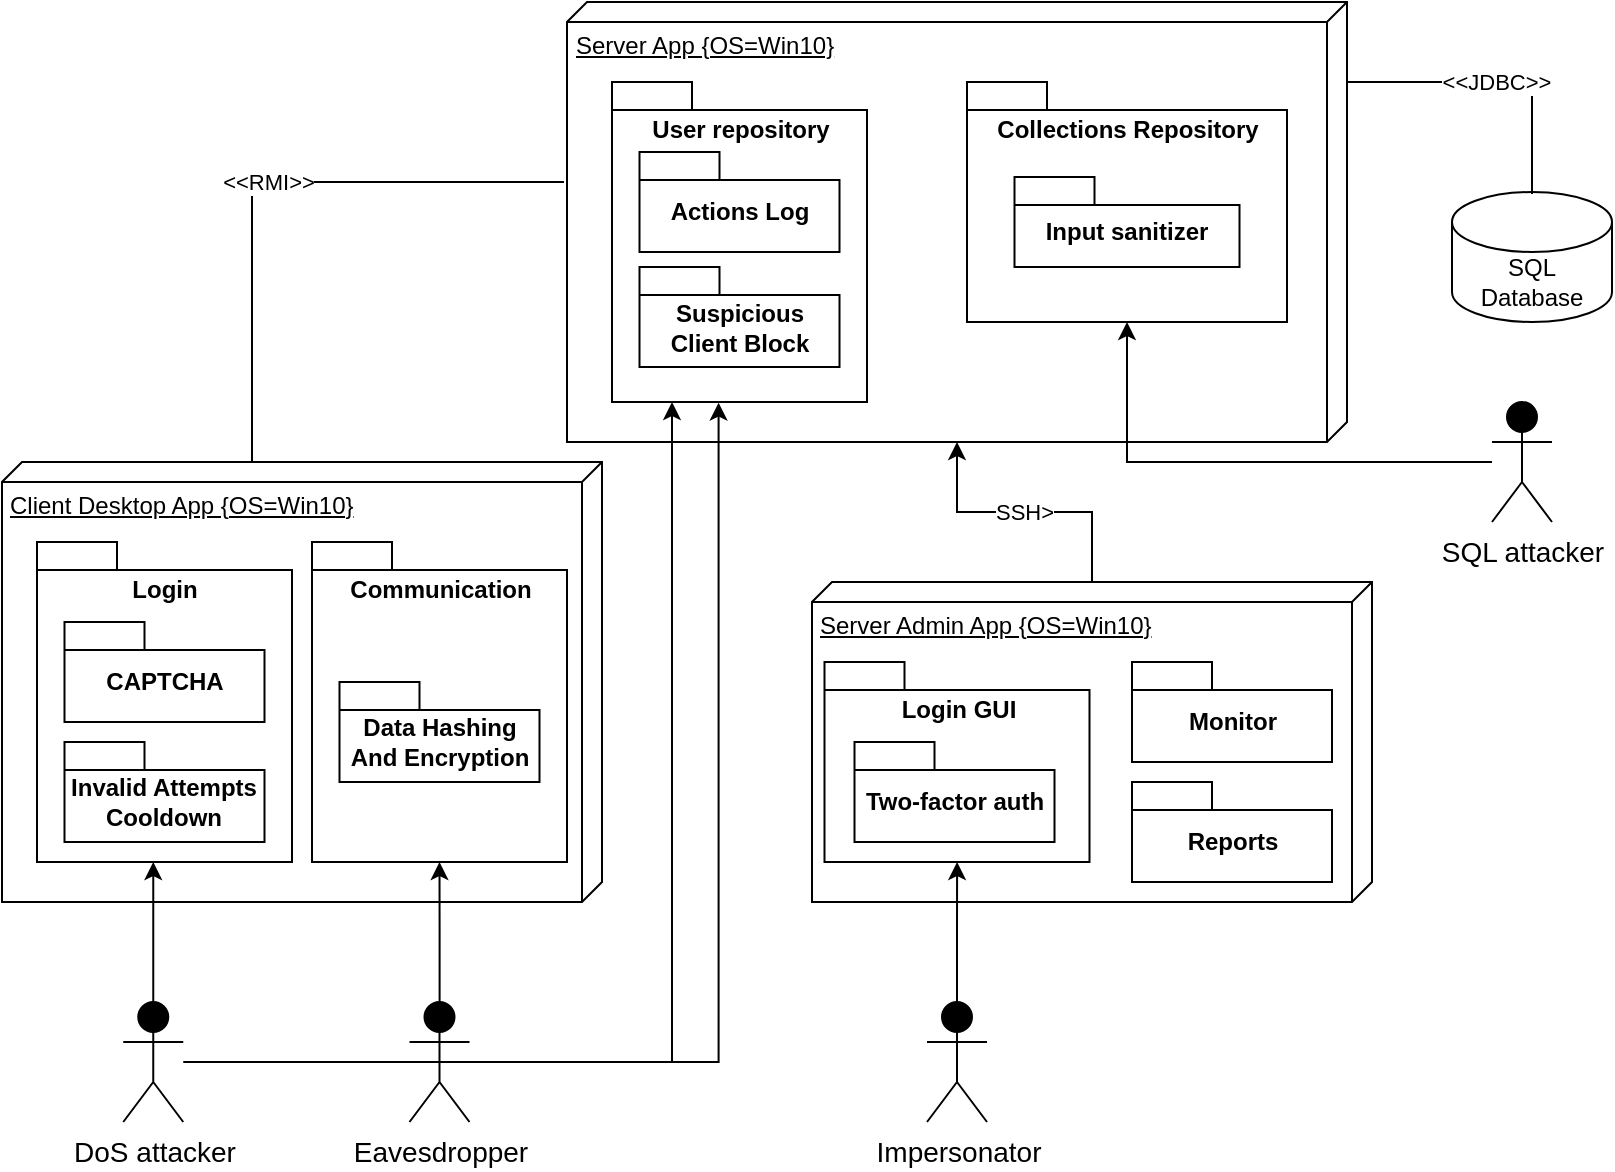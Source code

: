 <mxfile version="16.2.3" type="google" pages="3"><diagram id="DJmS7hHP5b0if_bFDD1H" name="Misuse Deployment Diagram"><mxGraphModel dx="1422" dy="766" grid="1" gridSize="10" guides="1" tooltips="1" connect="1" arrows="1" fold="1" page="1" pageScale="1" pageWidth="850" pageHeight="1100" math="0" shadow="0"><root><mxCell id="0"/><mxCell id="1" parent="0"/><mxCell id="yTUlXdcL4rBMIQPvums7-6" value="&amp;lt;&amp;lt;RMI&amp;gt;&amp;gt;" style="edgeStyle=orthogonalEdgeStyle;rounded=0;orthogonalLoop=1;jettySize=auto;html=1;endArrow=none;endFill=0;" parent="1" source="yTUlXdcL4rBMIQPvums7-1" edge="1"><mxGeometry relative="1" as="geometry"><mxPoint x="296" y="120" as="targetPoint"/><Array as="points"><mxPoint x="140" y="120"/></Array></mxGeometry></mxCell><mxCell id="yTUlXdcL4rBMIQPvums7-1" value="Client Desktop App {OS=Win10}" style="verticalAlign=top;align=left;spacingTop=8;spacingLeft=2;spacingRight=12;shape=cube;size=10;direction=south;fontStyle=4;html=1;" parent="1" vertex="1"><mxGeometry x="15" y="260" width="300" height="220" as="geometry"/></mxCell><mxCell id="yTUlXdcL4rBMIQPvums7-2" value="Server App {OS=Win10}" style="verticalAlign=top;align=left;spacingTop=8;spacingLeft=2;spacingRight=12;shape=cube;size=10;direction=south;fontStyle=4;html=1;" parent="1" vertex="1"><mxGeometry x="297.5" y="30" width="390" height="220" as="geometry"/></mxCell><mxCell id="d58XNbXHERKM7dDzkze1-11" style="edgeStyle=orthogonalEdgeStyle;rounded=0;orthogonalLoop=1;jettySize=auto;html=1;" parent="1" source="yTUlXdcL4rBMIQPvums7-9" target="yTUlXdcL4rBMIQPvums7-26" edge="1"><mxGeometry relative="1" as="geometry"/></mxCell><mxCell id="yTUlXdcL4rBMIQPvums7-9" value="SQL attacker" style="shape=umlActor;verticalLabelPosition=bottom;verticalAlign=top;html=1;fontSize=14;strokeColor=default;fillColor=#000000;" parent="1" vertex="1"><mxGeometry x="760" y="230" width="30" height="60" as="geometry"/></mxCell><mxCell id="d58XNbXHERKM7dDzkze1-14" style="edgeStyle=orthogonalEdgeStyle;rounded=0;orthogonalLoop=1;jettySize=auto;html=1;" parent="1" source="yTUlXdcL4rBMIQPvums7-10" target="yTUlXdcL4rBMIQPvums7-11" edge="1"><mxGeometry relative="1" as="geometry"><Array as="points"><mxPoint x="91" y="460"/><mxPoint x="91" y="460"/></Array></mxGeometry></mxCell><mxCell id="d58XNbXHERKM7dDzkze1-22" style="edgeStyle=orthogonalEdgeStyle;rounded=0;orthogonalLoop=1;jettySize=auto;html=1;" parent="1" source="yTUlXdcL4rBMIQPvums7-10" target="d58XNbXHERKM7dDzkze1-17" edge="1"><mxGeometry relative="1" as="geometry"><Array as="points"><mxPoint x="350" y="560"/></Array></mxGeometry></mxCell><mxCell id="yTUlXdcL4rBMIQPvums7-10" value="DoS attacker" style="shape=umlActor;verticalLabelPosition=bottom;verticalAlign=top;html=1;fontSize=14;strokeColor=default;fillColor=#000000;" parent="1" vertex="1"><mxGeometry x="75.63" y="530" width="30" height="60" as="geometry"/></mxCell><mxCell id="yTUlXdcL4rBMIQPvums7-11" value="Login" style="shape=folder;fontStyle=1;spacingTop=10;tabWidth=40;tabHeight=14;tabPosition=left;html=1;verticalAlign=top;" parent="1" vertex="1"><mxGeometry x="32.5" y="300" width="127.5" height="160" as="geometry"/></mxCell><mxCell id="yTUlXdcL4rBMIQPvums7-13" value="CAPTCHA" style="shape=folder;fontStyle=1;spacingTop=10;tabWidth=40;tabHeight=14;tabPosition=left;html=1;" parent="1" vertex="1"><mxGeometry x="46.25" y="340" width="100" height="50" as="geometry"/></mxCell><mxCell id="d58XNbXHERKM7dDzkze1-13" style="edgeStyle=orthogonalEdgeStyle;rounded=0;orthogonalLoop=1;jettySize=auto;html=1;" parent="1" source="yTUlXdcL4rBMIQPvums7-14" target="yTUlXdcL4rBMIQPvums7-21" edge="1"><mxGeometry relative="1" as="geometry"/></mxCell><mxCell id="d58XNbXHERKM7dDzkze1-19" style="edgeStyle=orthogonalEdgeStyle;rounded=0;orthogonalLoop=1;jettySize=auto;html=1;entryX=0.418;entryY=1.002;entryDx=0;entryDy=0;entryPerimeter=0;" parent="1" source="yTUlXdcL4rBMIQPvums7-14" target="d58XNbXHERKM7dDzkze1-17" edge="1"><mxGeometry relative="1" as="geometry"/></mxCell><mxCell id="yTUlXdcL4rBMIQPvums7-14" value="Eavesdropper" style="shape=umlActor;verticalLabelPosition=bottom;verticalAlign=top;html=1;fontSize=14;strokeColor=default;fillColor=#000000;" parent="1" vertex="1"><mxGeometry x="218.75" y="530" width="30" height="60" as="geometry"/></mxCell><mxCell id="yTUlXdcL4rBMIQPvums7-16" value="Impersonator" style="shape=umlActor;verticalLabelPosition=bottom;verticalAlign=top;html=1;fontSize=14;strokeColor=default;fillColor=#000000;" parent="1" vertex="1"><mxGeometry x="477.5" y="530" width="30" height="60" as="geometry"/></mxCell><mxCell id="yTUlXdcL4rBMIQPvums7-21" value="Communication" style="shape=folder;fontStyle=1;spacingTop=10;tabWidth=40;tabHeight=14;tabPosition=left;html=1;verticalAlign=top;" parent="1" vertex="1"><mxGeometry x="170" y="300" width="127.5" height="160" as="geometry"/></mxCell><mxCell id="yTUlXdcL4rBMIQPvums7-22" value="Data Hashing And Encryption" style="shape=folder;fontStyle=1;spacingTop=10;tabWidth=40;tabHeight=14;tabPosition=left;html=1;whiteSpace=wrap;" parent="1" vertex="1"><mxGeometry x="183.75" y="370" width="100" height="50" as="geometry"/></mxCell><mxCell id="yTUlXdcL4rBMIQPvums7-26" value="Collections Repository" style="shape=folder;fontStyle=1;spacingTop=10;tabWidth=40;tabHeight=14;tabPosition=left;html=1;whiteSpace=wrap;verticalAlign=top;" parent="1" vertex="1"><mxGeometry x="497.5" y="70" width="160" height="120" as="geometry"/></mxCell><mxCell id="yTUlXdcL4rBMIQPvums7-27" value="Input sanitizer" style="shape=folder;fontStyle=1;spacingTop=10;tabWidth=40;tabHeight=14;tabPosition=left;html=1;whiteSpace=wrap;" parent="1" vertex="1"><mxGeometry x="521.25" y="117.5" width="112.5" height="45" as="geometry"/></mxCell><mxCell id="yTUlXdcL4rBMIQPvums7-28" value="SQL Database" style="shape=cylinder3;whiteSpace=wrap;html=1;boundedLbl=1;backgroundOutline=1;size=15;" parent="1" vertex="1"><mxGeometry x="740" y="125" width="80" height="65" as="geometry"/></mxCell><mxCell id="d58XNbXHERKM7dDzkze1-3" value="SSH&amp;gt;" style="edgeStyle=orthogonalEdgeStyle;rounded=0;orthogonalLoop=1;jettySize=auto;html=1;" parent="1" source="d58XNbXHERKM7dDzkze1-1" target="yTUlXdcL4rBMIQPvums7-2" edge="1"><mxGeometry relative="1" as="geometry"/></mxCell><mxCell id="d58XNbXHERKM7dDzkze1-1" value="Server Admin App {OS=Win10}" style="verticalAlign=top;align=left;spacingTop=8;spacingLeft=2;spacingRight=12;shape=cube;size=10;direction=south;fontStyle=4;html=1;" parent="1" vertex="1"><mxGeometry x="420" y="320" width="280" height="160" as="geometry"/></mxCell><mxCell id="d58XNbXHERKM7dDzkze1-6" value="Login GUI" style="shape=folder;fontStyle=1;spacingTop=10;tabWidth=40;tabHeight=14;tabPosition=left;html=1;verticalAlign=top;" parent="1" vertex="1"><mxGeometry x="426.25" y="360" width="132.5" height="100" as="geometry"/></mxCell><mxCell id="d58XNbXHERKM7dDzkze1-7" value="Two-factor auth" style="shape=folder;fontStyle=1;spacingTop=10;tabWidth=40;tabHeight=14;tabPosition=left;html=1;" parent="1" vertex="1"><mxGeometry x="441.25" y="400" width="100" height="50" as="geometry"/></mxCell><mxCell id="d58XNbXHERKM7dDzkze1-8" value="Monitor" style="shape=folder;fontStyle=1;spacingTop=10;tabWidth=40;tabHeight=14;tabPosition=left;html=1;" parent="1" vertex="1"><mxGeometry x="580" y="360" width="100" height="50" as="geometry"/></mxCell><mxCell id="d58XNbXHERKM7dDzkze1-9" value="Reports" style="shape=folder;fontStyle=1;spacingTop=10;tabWidth=40;tabHeight=14;tabPosition=left;html=1;" parent="1" vertex="1"><mxGeometry x="580" y="420" width="100" height="50" as="geometry"/></mxCell><mxCell id="d58XNbXHERKM7dDzkze1-12" style="edgeStyle=orthogonalEdgeStyle;rounded=0;orthogonalLoop=1;jettySize=auto;html=1;" parent="1" source="yTUlXdcL4rBMIQPvums7-16" target="d58XNbXHERKM7dDzkze1-6" edge="1"><mxGeometry relative="1" as="geometry"/></mxCell><mxCell id="yTUlXdcL4rBMIQPvums7-5" value="&amp;lt;&amp;lt;JDBC&amp;gt;&amp;gt;" style="edgeStyle=orthogonalEdgeStyle;rounded=0;orthogonalLoop=1;jettySize=auto;html=1;endArrow=none;endFill=0;" parent="1" source="yTUlXdcL4rBMIQPvums7-2" edge="1"><mxGeometry relative="1" as="geometry"><mxPoint x="780" y="126" as="targetPoint"/><Array as="points"><mxPoint x="780" y="70"/><mxPoint x="780" y="126"/></Array></mxGeometry></mxCell><mxCell id="d58XNbXHERKM7dDzkze1-17" value="User repository" style="shape=folder;fontStyle=1;spacingTop=10;tabWidth=40;tabHeight=14;tabPosition=left;html=1;verticalAlign=top;" parent="1" vertex="1"><mxGeometry x="320" y="70" width="127.5" height="160" as="geometry"/></mxCell><mxCell id="d58XNbXHERKM7dDzkze1-18" value="Actions Log" style="shape=folder;fontStyle=1;spacingTop=10;tabWidth=40;tabHeight=14;tabPosition=left;html=1;whiteSpace=wrap;" parent="1" vertex="1"><mxGeometry x="333.75" y="105" width="100" height="50" as="geometry"/></mxCell><mxCell id="d58XNbXHERKM7dDzkze1-20" value="Invalid Attempts Cooldown" style="shape=folder;fontStyle=1;spacingTop=10;tabWidth=40;tabHeight=14;tabPosition=left;html=1;whiteSpace=wrap;" parent="1" vertex="1"><mxGeometry x="46.25" y="400" width="100" height="50" as="geometry"/></mxCell><mxCell id="d58XNbXHERKM7dDzkze1-21" value="Suspicious Client Block" style="shape=folder;fontStyle=1;spacingTop=10;tabWidth=40;tabHeight=14;tabPosition=left;html=1;whiteSpace=wrap;" parent="1" vertex="1"><mxGeometry x="333.75" y="162.5" width="100" height="50" as="geometry"/></mxCell></root></mxGraphModel></diagram><diagram id="Qq02-h9oo5wM0qhWSq9I" name="Component/ Service security"><mxGraphModel dx="1422" dy="766" grid="1" gridSize="10" guides="1" tooltips="1" connect="1" arrows="1" fold="1" page="1" pageScale="1" pageWidth="850" pageHeight="1100" math="0" shadow="0"><root><mxCell id="fwxBM5BXtj9akzg7dJIK-0"/><mxCell id="fwxBM5BXtj9akzg7dJIK-1" parent="fwxBM5BXtj9akzg7dJIK-0"/><mxCell id="Qri7CaXGBGTmbHbWU6tV-82" value="«component»&lt;br&gt;&lt;b&gt;Server&lt;/b&gt;" style="html=1;dropTarget=0;fontSize=13;verticalAlign=top;strokeColor=default;" vertex="1" parent="fwxBM5BXtj9akzg7dJIK-1"><mxGeometry x="230" y="60" width="590" height="410" as="geometry"/></mxCell><mxCell id="Qri7CaXGBGTmbHbWU6tV-83" value="" style="shape=module;jettyWidth=8;jettyHeight=4;fontSize=13;strokeColor=default;" vertex="1" parent="Qri7CaXGBGTmbHbWU6tV-82"><mxGeometry x="1" width="20" height="20" relative="1" as="geometry"><mxPoint x="-27" y="7" as="offset"/></mxGeometry></mxCell><mxCell id="Qri7CaXGBGTmbHbWU6tV-76" value="«component»&lt;br&gt;&lt;b&gt;Client&lt;/b&gt;" style="html=1;dropTarget=0;fontSize=13;verticalAlign=top;" vertex="1" parent="fwxBM5BXtj9akzg7dJIK-1"><mxGeometry x="30" y="60" width="180" height="410" as="geometry"/></mxCell><mxCell id="Qri7CaXGBGTmbHbWU6tV-77" value="" style="shape=module;jettyWidth=8;jettyHeight=4;fontSize=13;" vertex="1" parent="Qri7CaXGBGTmbHbWU6tV-76"><mxGeometry x="1" width="20" height="20" relative="1" as="geometry"><mxPoint x="-27" y="7" as="offset"/></mxGeometry></mxCell><mxCell id="Qri7CaXGBGTmbHbWU6tV-84" style="edgeStyle=orthogonalEdgeStyle;rounded=0;orthogonalLoop=1;jettySize=auto;html=1;fontSize=13;" edge="1" parent="fwxBM5BXtj9akzg7dJIK-1" source="SNnoY1k7fDv1IJv2ONoF-4" target="Qri7CaXGBGTmbHbWU6tV-63"><mxGeometry relative="1" as="geometry"/></mxCell><mxCell id="SNnoY1k7fDv1IJv2ONoF-4" value="«component»&lt;br&gt;&lt;b&gt;Books Explorer UI&lt;/b&gt;" style="html=1;dropTarget=0;" vertex="1" parent="fwxBM5BXtj9akzg7dJIK-1"><mxGeometry x="50" y="120" width="140" height="70" as="geometry"/></mxCell><mxCell id="SNnoY1k7fDv1IJv2ONoF-5" value="" style="shape=module;jettyWidth=8;jettyHeight=4;" vertex="1" parent="SNnoY1k7fDv1IJv2ONoF-4"><mxGeometry x="1" width="20" height="20" relative="1" as="geometry"><mxPoint x="-27" y="7" as="offset"/></mxGeometry></mxCell><mxCell id="Qri7CaXGBGTmbHbWU6tV-2" value="«component»&lt;br&gt;&lt;b&gt;Explore Books&lt;/b&gt;" style="html=1;dropTarget=0;" vertex="1" parent="fwxBM5BXtj9akzg7dJIK-1"><mxGeometry x="365" y="120" width="140" height="70" as="geometry"/></mxCell><mxCell id="Qri7CaXGBGTmbHbWU6tV-3" value="" style="shape=module;jettyWidth=8;jettyHeight=4;" vertex="1" parent="Qri7CaXGBGTmbHbWU6tV-2"><mxGeometry x="1" width="20" height="20" relative="1" as="geometry"><mxPoint x="-27" y="7" as="offset"/></mxGeometry></mxCell><mxCell id="Qri7CaXGBGTmbHbWU6tV-4" value="«component»&lt;br&gt;&lt;b&gt;SQL Database&lt;/b&gt;" style="html=1;dropTarget=0;" vertex="1" parent="fwxBM5BXtj9akzg7dJIK-1"><mxGeometry x="605" y="370" width="140" height="70" as="geometry"/></mxCell><mxCell id="Qri7CaXGBGTmbHbWU6tV-5" value="" style="shape=module;jettyWidth=8;jettyHeight=4;" vertex="1" parent="Qri7CaXGBGTmbHbWU6tV-4"><mxGeometry x="1" width="20" height="20" relative="1" as="geometry"><mxPoint x="-27" y="7" as="offset"/></mxGeometry></mxCell><mxCell id="Qri7CaXGBGTmbHbWU6tV-7" value="" style="rounded=0;orthogonalLoop=1;jettySize=auto;html=1;endArrow=none;endFill=0;sketch=0;sourcePerimeterSpacing=0;targetPerimeterSpacing=0;exitX=0;exitY=0.5;exitDx=0;exitDy=0;" edge="1" target="Qri7CaXGBGTmbHbWU6tV-9" parent="fwxBM5BXtj9akzg7dJIK-1" source="Qri7CaXGBGTmbHbWU6tV-4"><mxGeometry relative="1" as="geometry"><mxPoint x="315" y="365" as="sourcePoint"/></mxGeometry></mxCell><mxCell id="Qri7CaXGBGTmbHbWU6tV-8" value="" style="rounded=0;orthogonalLoop=1;jettySize=auto;html=1;endArrow=halfCircle;endFill=0;endSize=6;strokeWidth=1;sketch=0;exitX=1;exitY=0.5;exitDx=0;exitDy=0;" edge="1" target="Qri7CaXGBGTmbHbWU6tV-23" parent="fwxBM5BXtj9akzg7dJIK-1" source="Qri7CaXGBGTmbHbWU6tV-2"><mxGeometry relative="1" as="geometry"><mxPoint x="485" y="285" as="sourcePoint"/><mxPoint x="535" y="155" as="targetPoint"/></mxGeometry></mxCell><mxCell id="Qri7CaXGBGTmbHbWU6tV-9" value="" style="ellipse;whiteSpace=wrap;html=1;align=center;aspect=fixed;resizable=0;points=[];outlineConnect=0;sketch=0;" vertex="1" parent="fwxBM5BXtj9akzg7dJIK-1"><mxGeometry x="560" y="400" width="10" height="10" as="geometry"/></mxCell><mxCell id="Qri7CaXGBGTmbHbWU6tV-14" value="«component»&lt;br&gt;&lt;b&gt;User Repostory&lt;/b&gt;" style="html=1;dropTarget=0;" vertex="1" parent="fwxBM5BXtj9akzg7dJIK-1"><mxGeometry x="365" y="240" width="140" height="70" as="geometry"/></mxCell><mxCell id="Qri7CaXGBGTmbHbWU6tV-15" value="" style="shape=module;jettyWidth=8;jettyHeight=4;" vertex="1" parent="Qri7CaXGBGTmbHbWU6tV-14"><mxGeometry x="1" width="20" height="20" relative="1" as="geometry"><mxPoint x="-27" y="7" as="offset"/></mxGeometry></mxCell><mxCell id="Qri7CaXGBGTmbHbWU6tV-16" value="«component»&lt;br&gt;&lt;b&gt;&amp;nbsp;External Book service&lt;/b&gt;" style="html=1;dropTarget=0;" vertex="1" parent="fwxBM5BXtj9akzg7dJIK-1"><mxGeometry x="605" y="120" width="140" height="70" as="geometry"/></mxCell><mxCell id="Qri7CaXGBGTmbHbWU6tV-17" value="" style="shape=module;jettyWidth=8;jettyHeight=4;" vertex="1" parent="Qri7CaXGBGTmbHbWU6tV-16"><mxGeometry x="1" width="20" height="20" relative="1" as="geometry"><mxPoint x="-27" y="7" as="offset"/></mxGeometry></mxCell><mxCell id="Qri7CaXGBGTmbHbWU6tV-18" value="" style="rounded=0;orthogonalLoop=1;jettySize=auto;html=1;endArrow=none;endFill=0;sketch=0;sourcePerimeterSpacing=0;targetPerimeterSpacing=0;exitX=0;exitY=0.5;exitDx=0;exitDy=0;" edge="1" parent="fwxBM5BXtj9akzg7dJIK-1" source="Qri7CaXGBGTmbHbWU6tV-2" target="Qri7CaXGBGTmbHbWU6tV-63"><mxGeometry relative="1" as="geometry"><mxPoint x="278.91" y="320.12" as="sourcePoint"/><mxPoint x="355" y="200" as="targetPoint"/></mxGeometry></mxCell><mxCell id="Qri7CaXGBGTmbHbWU6tV-21" value="" style="rounded=0;orthogonalLoop=1;jettySize=auto;html=1;endArrow=none;endFill=0;sketch=0;sourcePerimeterSpacing=0;targetPerimeterSpacing=0;exitX=0;exitY=0.5;exitDx=0;exitDy=0;" edge="1" target="Qri7CaXGBGTmbHbWU6tV-23" parent="fwxBM5BXtj9akzg7dJIK-1" source="Qri7CaXGBGTmbHbWU6tV-16"><mxGeometry relative="1" as="geometry"><mxPoint x="715" y="155" as="sourcePoint"/></mxGeometry></mxCell><mxCell id="Qri7CaXGBGTmbHbWU6tV-23" value="" style="ellipse;whiteSpace=wrap;html=1;align=center;aspect=fixed;resizable=0;points=[];outlineConnect=0;sketch=0;" vertex="1" parent="fwxBM5BXtj9akzg7dJIK-1"><mxGeometry x="560" y="150" width="10" height="10" as="geometry"/></mxCell><mxCell id="Qri7CaXGBGTmbHbWU6tV-26" value="«component»&lt;br&gt;&lt;b&gt;Reader Collections&lt;/b&gt;" style="html=1;dropTarget=0;" vertex="1" parent="fwxBM5BXtj9akzg7dJIK-1"><mxGeometry x="365" y="370" width="140" height="70" as="geometry"/></mxCell><mxCell id="Qri7CaXGBGTmbHbWU6tV-27" value="" style="shape=module;jettyWidth=8;jettyHeight=4;" vertex="1" parent="Qri7CaXGBGTmbHbWU6tV-26"><mxGeometry x="1" width="20" height="20" relative="1" as="geometry"><mxPoint x="-27" y="7" as="offset"/></mxGeometry></mxCell><mxCell id="Qri7CaXGBGTmbHbWU6tV-30" value="" style="rounded=0;orthogonalLoop=1;jettySize=auto;html=1;endArrow=halfCircle;endFill=0;endSize=6;strokeWidth=1;sketch=0;" edge="1" parent="fwxBM5BXtj9akzg7dJIK-1" source="Qri7CaXGBGTmbHbWU6tV-26" target="Qri7CaXGBGTmbHbWU6tV-9"><mxGeometry relative="1" as="geometry"><mxPoint x="465" y="404.71" as="sourcePoint"/><mxPoint x="535" y="404.71" as="targetPoint"/></mxGeometry></mxCell><mxCell id="Qri7CaXGBGTmbHbWU6tV-32" value="JDBC" style="text;html=1;strokeColor=none;fillColor=none;align=center;verticalAlign=middle;whiteSpace=wrap;rounded=0;fontSize=10;" vertex="1" parent="fwxBM5BXtj9akzg7dJIK-1"><mxGeometry x="535" y="420" width="60" height="20" as="geometry"/></mxCell><mxCell id="Qri7CaXGBGTmbHbWU6tV-35" value="Search by criteria" style="text;html=1;strokeColor=none;fillColor=none;align=center;verticalAlign=middle;whiteSpace=wrap;rounded=0;fontSize=10;" vertex="1" parent="fwxBM5BXtj9akzg7dJIK-1"><mxGeometry x="265" y="120" width="100" height="20" as="geometry"/></mxCell><mxCell id="Qri7CaXGBGTmbHbWU6tV-36" value="HTTPS" style="text;html=1;strokeColor=none;fillColor=none;align=center;verticalAlign=middle;whiteSpace=wrap;rounded=0;fontSize=10;" vertex="1" parent="fwxBM5BXtj9akzg7dJIK-1"><mxGeometry x="540" y="120" width="60" height="20" as="geometry"/></mxCell><mxCell id="Qri7CaXGBGTmbHbWU6tV-37" value="«component»&lt;br&gt;&lt;b&gt;Securiry&lt;/b&gt;" style="html=1;dropTarget=0;" vertex="1" parent="fwxBM5BXtj9akzg7dJIK-1"><mxGeometry x="605" y="240" width="140" height="70" as="geometry"/></mxCell><mxCell id="Qri7CaXGBGTmbHbWU6tV-38" value="" style="shape=module;jettyWidth=8;jettyHeight=4;" vertex="1" parent="Qri7CaXGBGTmbHbWU6tV-37"><mxGeometry x="1" width="20" height="20" relative="1" as="geometry"><mxPoint x="-27" y="7" as="offset"/></mxGeometry></mxCell><mxCell id="Qri7CaXGBGTmbHbWU6tV-46" value="CAPTHA" style="text;html=1;strokeColor=none;fillColor=none;align=center;verticalAlign=middle;whiteSpace=wrap;rounded=0;fontSize=10;" vertex="1" parent="fwxBM5BXtj9akzg7dJIK-1"><mxGeometry x="545" y="245" width="50" height="10" as="geometry"/></mxCell><mxCell id="Qri7CaXGBGTmbHbWU6tV-49" value="" style="rounded=0;orthogonalLoop=1;jettySize=auto;html=1;endArrow=none;endFill=0;sketch=0;sourcePerimeterSpacing=0;targetPerimeterSpacing=0;fontSize=10;exitX=0;exitY=0.5;exitDx=0;exitDy=0;" edge="1" parent="fwxBM5BXtj9akzg7dJIK-1" source="Qri7CaXGBGTmbHbWU6tV-37" target="Qri7CaXGBGTmbHbWU6tV-50"><mxGeometry relative="1" as="geometry"><mxPoint x="605" y="290.28" as="sourcePoint"/><mxPoint x="581.4" y="289.997" as="targetPoint"/><Array as="points"/></mxGeometry></mxCell><mxCell id="Qri7CaXGBGTmbHbWU6tV-50" value="" style="ellipse;whiteSpace=wrap;html=1;align=center;aspect=fixed;resizable=0;points=[];outlineConnect=0;sketch=0;fontSize=10;" vertex="1" parent="fwxBM5BXtj9akzg7dJIK-1"><mxGeometry x="570" y="270" width="10" height="10" as="geometry"/></mxCell><mxCell id="Qri7CaXGBGTmbHbWU6tV-52" value="Log action" style="text;html=1;strokeColor=none;fillColor=none;align=center;verticalAlign=middle;whiteSpace=wrap;rounded=0;fontSize=10;" vertex="1" parent="fwxBM5BXtj9akzg7dJIK-1"><mxGeometry x="545" y="295" width="50" height="10" as="geometry"/></mxCell><mxCell id="Qri7CaXGBGTmbHbWU6tV-54" value="" style="rounded=0;orthogonalLoop=1;jettySize=auto;html=1;endArrow=halfCircle;endFill=0;endSize=6;strokeWidth=1;sketch=0;fontSize=10;" edge="1" parent="fwxBM5BXtj9akzg7dJIK-1" source="Qri7CaXGBGTmbHbWU6tV-14" target="Qri7CaXGBGTmbHbWU6tV-50"><mxGeometry relative="1" as="geometry"><mxPoint x="510" y="275" as="sourcePoint"/><mxPoint x="570" y="285" as="targetPoint"/></mxGeometry></mxCell><mxCell id="Qri7CaXGBGTmbHbWU6tV-57" value="" style="rounded=0;orthogonalLoop=1;jettySize=auto;html=1;endArrow=none;endFill=0;sketch=0;sourcePerimeterSpacing=0;targetPerimeterSpacing=0;" edge="1" parent="fwxBM5BXtj9akzg7dJIK-1" target="Qri7CaXGBGTmbHbWU6tV-58" source="Qri7CaXGBGTmbHbWU6tV-26"><mxGeometry relative="1" as="geometry"><mxPoint x="325" y="405" as="sourcePoint"/><mxPoint x="355" y="450" as="targetPoint"/></mxGeometry></mxCell><mxCell id="Qri7CaXGBGTmbHbWU6tV-58" value="" style="ellipse;whiteSpace=wrap;html=1;align=center;aspect=fixed;resizable=0;points=[];outlineConnect=0;sketch=0;" vertex="1" parent="fwxBM5BXtj9akzg7dJIK-1"><mxGeometry x="325" y="400" width="10" height="10" as="geometry"/></mxCell><mxCell id="Qri7CaXGBGTmbHbWU6tV-63" value="" style="ellipse;whiteSpace=wrap;html=1;align=center;aspect=fixed;resizable=0;points=[];outlineConnect=0;sketch=0;" vertex="1" parent="fwxBM5BXtj9akzg7dJIK-1"><mxGeometry x="325" y="150" width="10" height="10" as="geometry"/></mxCell><mxCell id="Qri7CaXGBGTmbHbWU6tV-62" value="" style="ellipse;whiteSpace=wrap;html=1;align=center;aspect=fixed;resizable=0;points=[];outlineConnect=0;sketch=0;" vertex="1" parent="fwxBM5BXtj9akzg7dJIK-1"><mxGeometry x="325" y="270" width="10" height="10" as="geometry"/></mxCell><mxCell id="Qri7CaXGBGTmbHbWU6tV-65" value="" style="rounded=0;orthogonalLoop=1;jettySize=auto;html=1;endArrow=none;endFill=0;sketch=0;sourcePerimeterSpacing=0;" edge="1" parent="fwxBM5BXtj9akzg7dJIK-1" source="Qri7CaXGBGTmbHbWU6tV-14" target="Qri7CaXGBGTmbHbWU6tV-62"><mxGeometry relative="1" as="geometry"><mxPoint x="365" y="275" as="sourcePoint"/><mxPoint x="295" y="275" as="targetPoint"/></mxGeometry></mxCell><mxCell id="Qri7CaXGBGTmbHbWU6tV-66" value="Login" style="text;html=1;strokeColor=none;fillColor=none;align=center;verticalAlign=middle;whiteSpace=wrap;rounded=0;fontSize=10;" vertex="1" parent="fwxBM5BXtj9akzg7dJIK-1"><mxGeometry x="305" y="240" width="50" height="20" as="geometry"/></mxCell><mxCell id="Qri7CaXGBGTmbHbWU6tV-67" value="Register" style="text;html=1;strokeColor=none;fillColor=none;align=center;verticalAlign=middle;whiteSpace=wrap;rounded=0;fontSize=10;" vertex="1" parent="fwxBM5BXtj9akzg7dJIK-1"><mxGeometry x="300" y="290" width="60" height="20" as="geometry"/></mxCell><mxCell id="Qri7CaXGBGTmbHbWU6tV-70" value="" style="rounded=0;orthogonalLoop=1;jettySize=auto;html=1;endArrow=halfCircle;endFill=0;endSize=6;strokeWidth=1;sketch=0;fontSize=10;exitX=0.705;exitY=0.997;exitDx=0;exitDy=0;exitPerimeter=0;" edge="1" parent="fwxBM5BXtj9akzg7dJIK-1" source="Qri7CaXGBGTmbHbWU6tV-14" target="Qri7CaXGBGTmbHbWU6tV-9"><mxGeometry relative="1" as="geometry"><mxPoint x="515.28" y="293.68" as="sourcePoint"/><mxPoint x="580.0" y="294.932" as="targetPoint"/><Array as="points"><mxPoint x="465" y="330"/><mxPoint x="465" y="340"/><mxPoint x="565" y="340"/></Array></mxGeometry></mxCell><mxCell id="Qri7CaXGBGTmbHbWU6tV-71" value="Export collection" style="text;html=1;strokeColor=none;fillColor=none;align=center;verticalAlign=middle;whiteSpace=wrap;rounded=0;fontSize=10;" vertex="1" parent="fwxBM5BXtj9akzg7dJIK-1"><mxGeometry x="300" y="370" width="60" height="20" as="geometry"/></mxCell><mxCell id="Qri7CaXGBGTmbHbWU6tV-72" value="Add to collection" style="text;html=1;strokeColor=none;fillColor=none;align=center;verticalAlign=middle;whiteSpace=wrap;rounded=0;fontSize=10;" vertex="1" parent="fwxBM5BXtj9akzg7dJIK-1"><mxGeometry x="300" y="420" width="60" height="20" as="geometry"/></mxCell><mxCell id="Qri7CaXGBGTmbHbWU6tV-73" value="Preview&amp;nbsp; description" style="text;html=1;strokeColor=none;fillColor=none;align=center;verticalAlign=middle;whiteSpace=wrap;rounded=0;fontSize=10;" vertex="1" parent="fwxBM5BXtj9akzg7dJIK-1"><mxGeometry x="265" y="170" width="100" height="20" as="geometry"/></mxCell><mxCell id="Qri7CaXGBGTmbHbWU6tV-85" style="edgeStyle=orthogonalEdgeStyle;rounded=0;orthogonalLoop=1;jettySize=auto;html=1;fontSize=13;" edge="1" parent="fwxBM5BXtj9akzg7dJIK-1" source="Qri7CaXGBGTmbHbWU6tV-78" target="Qri7CaXGBGTmbHbWU6tV-62"><mxGeometry relative="1" as="geometry"/></mxCell><mxCell id="Qri7CaXGBGTmbHbWU6tV-78" value="«component»&lt;br&gt;&lt;b&gt;Access UI&lt;/b&gt;" style="html=1;dropTarget=0;" vertex="1" parent="fwxBM5BXtj9akzg7dJIK-1"><mxGeometry x="50" y="240" width="140" height="70" as="geometry"/></mxCell><mxCell id="Qri7CaXGBGTmbHbWU6tV-79" value="" style="shape=module;jettyWidth=8;jettyHeight=4;" vertex="1" parent="Qri7CaXGBGTmbHbWU6tV-78"><mxGeometry x="1" width="20" height="20" relative="1" as="geometry"><mxPoint x="-27" y="7" as="offset"/></mxGeometry></mxCell><mxCell id="Qri7CaXGBGTmbHbWU6tV-86" style="edgeStyle=orthogonalEdgeStyle;rounded=0;orthogonalLoop=1;jettySize=auto;html=1;fontSize=13;" edge="1" parent="fwxBM5BXtj9akzg7dJIK-1" source="Qri7CaXGBGTmbHbWU6tV-80" target="Qri7CaXGBGTmbHbWU6tV-58"><mxGeometry relative="1" as="geometry"/></mxCell><mxCell id="Qri7CaXGBGTmbHbWU6tV-80" value="«component»&lt;br&gt;&lt;b&gt;Personal Collections UI&lt;/b&gt;" style="html=1;dropTarget=0;" vertex="1" parent="fwxBM5BXtj9akzg7dJIK-1"><mxGeometry x="50" y="370" width="140" height="70" as="geometry"/></mxCell><mxCell id="Qri7CaXGBGTmbHbWU6tV-81" value="" style="shape=module;jettyWidth=8;jettyHeight=4;" vertex="1" parent="Qri7CaXGBGTmbHbWU6tV-80"><mxGeometry x="1" width="20" height="20" relative="1" as="geometry"><mxPoint x="-27" y="7" as="offset"/></mxGeometry></mxCell></root></mxGraphModel></diagram><diagram id="s2heHKZdk03btyiDHZm_" name="Mis-Sequence Diagram"><mxGraphModel dx="1422" dy="766" grid="1" gridSize="10" guides="1" tooltips="1" connect="1" arrows="1" fold="1" page="1" pageScale="1" pageWidth="850" pageHeight="1100" math="0" shadow="0"><root><mxCell id="_wJkMDrYasritcKUqsGx-0"/><mxCell id="_wJkMDrYasritcKUqsGx-1" parent="_wJkMDrYasritcKUqsGx-0"/></root></mxGraphModel></diagram></mxfile>